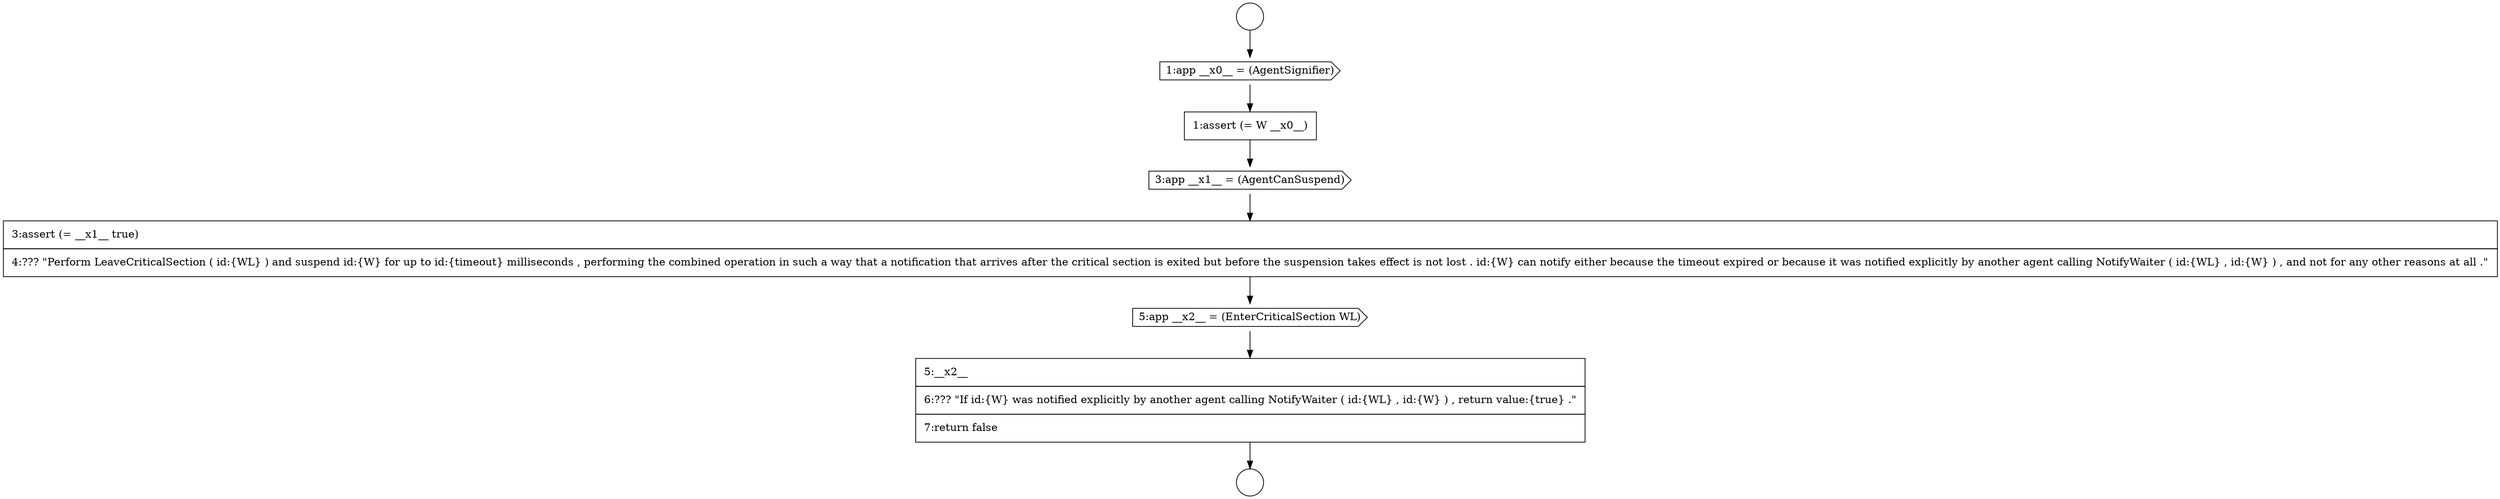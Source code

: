 digraph {
  node16713 [shape=circle label=" " color="black" fillcolor="white" style=filled]
  node16712 [shape=circle label=" " color="black" fillcolor="white" style=filled]
  node16716 [shape=cds, label=<<font color="black">3:app __x1__ = (AgentCanSuspend)</font>> color="black" fillcolor="white" style=filled]
  node16719 [shape=none, margin=0, label=<<font color="black">
    <table border="0" cellborder="1" cellspacing="0" cellpadding="10">
      <tr><td align="left">5:__x2__</td></tr>
      <tr><td align="left">6:??? &quot;If id:{W} was notified explicitly by another agent calling NotifyWaiter ( id:{WL} , id:{W} ) , return value:{true} .&quot;</td></tr>
      <tr><td align="left">7:return false</td></tr>
    </table>
  </font>> color="black" fillcolor="white" style=filled]
  node16715 [shape=none, margin=0, label=<<font color="black">
    <table border="0" cellborder="1" cellspacing="0" cellpadding="10">
      <tr><td align="left">1:assert (= W __x0__)</td></tr>
    </table>
  </font>> color="black" fillcolor="white" style=filled]
  node16718 [shape=cds, label=<<font color="black">5:app __x2__ = (EnterCriticalSection WL)</font>> color="black" fillcolor="white" style=filled]
  node16714 [shape=cds, label=<<font color="black">1:app __x0__ = (AgentSignifier)</font>> color="black" fillcolor="white" style=filled]
  node16717 [shape=none, margin=0, label=<<font color="black">
    <table border="0" cellborder="1" cellspacing="0" cellpadding="10">
      <tr><td align="left">3:assert (= __x1__ true)</td></tr>
      <tr><td align="left">4:??? &quot;Perform LeaveCriticalSection ( id:{WL} ) and suspend id:{W} for up to id:{timeout} milliseconds , performing the combined operation in such a way that a notification that arrives after the critical section is exited but before the suspension takes effect is not lost . id:{W} can notify either because the timeout expired or because it was notified explicitly by another agent calling NotifyWaiter ( id:{WL} , id:{W} ) , and not for any other reasons at all .&quot;</td></tr>
    </table>
  </font>> color="black" fillcolor="white" style=filled]
  node16715 -> node16716 [ color="black"]
  node16719 -> node16713 [ color="black"]
  node16717 -> node16718 [ color="black"]
  node16714 -> node16715 [ color="black"]
  node16712 -> node16714 [ color="black"]
  node16718 -> node16719 [ color="black"]
  node16716 -> node16717 [ color="black"]
}
